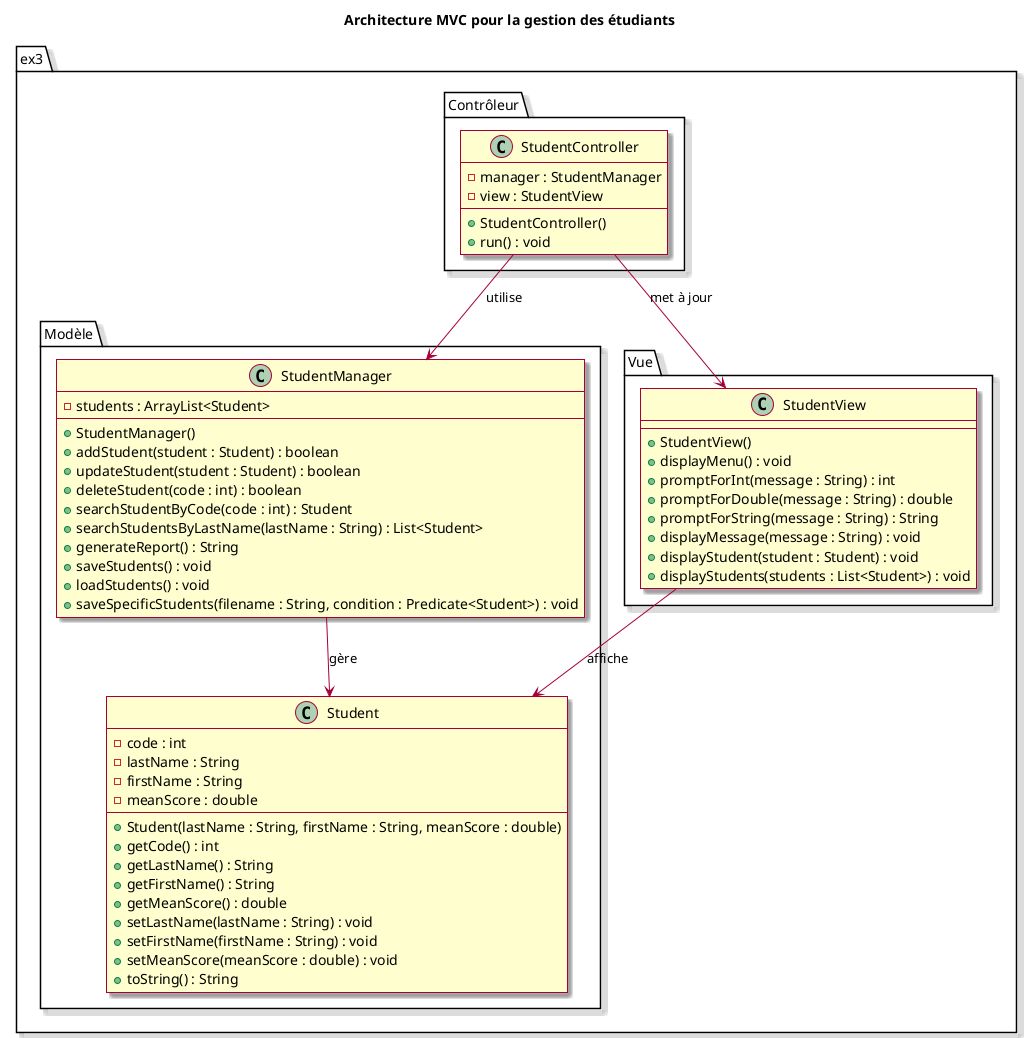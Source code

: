 @startuml
title Architecture MVC pour la gestion des étudiants

skin rose

package "ex3" {
package "Modèle" {
    class Student {
      - code : int
      - lastName : String
      - firstName : String
      - meanScore : double
      + Student(lastName : String, firstName : String, meanScore : double)
      + getCode() : int
      + getLastName() : String
      + getFirstName() : String
      + getMeanScore() : double
      + setLastName(lastName : String) : void
      + setFirstName(firstName : String) : void
      + setMeanScore(meanScore : double) : void
      + toString() : String
    }
    class StudentManager {
      - students : ArrayList<Student>
      + StudentManager()
      + addStudent(student : Student) : boolean
      + updateStudent(student : Student) : boolean
      + deleteStudent(code : int) : boolean
      + searchStudentByCode(code : int) : Student
      + searchStudentsByLastName(lastName : String) : List<Student>
      + generateReport() : String
      + saveStudents() : void
      + loadStudents() : void
      + saveSpecificStudents(filename : String, condition : Predicate<Student>) : void
    }
}

package "Vue" {
    class StudentView {
      + StudentView()
      + displayMenu() : void
      + promptForInt(message : String) : int
      + promptForDouble(message : String) : double
      + promptForString(message : String) : String
      + displayMessage(message : String) : void
      + displayStudent(student : Student) : void
      + displayStudents(students : List<Student>) : void
    }
}

package "Contrôleur" {
    class StudentController {
      - manager : StudentManager
      - view : StudentView
      + StudentController()
      + run() : void
    }
}
}

StudentController --> StudentManager : "utilise"
StudentController --> StudentView : "met à jour"
StudentManager --> Student : "gère"
StudentView --> Student : "affiche"

@enduml
